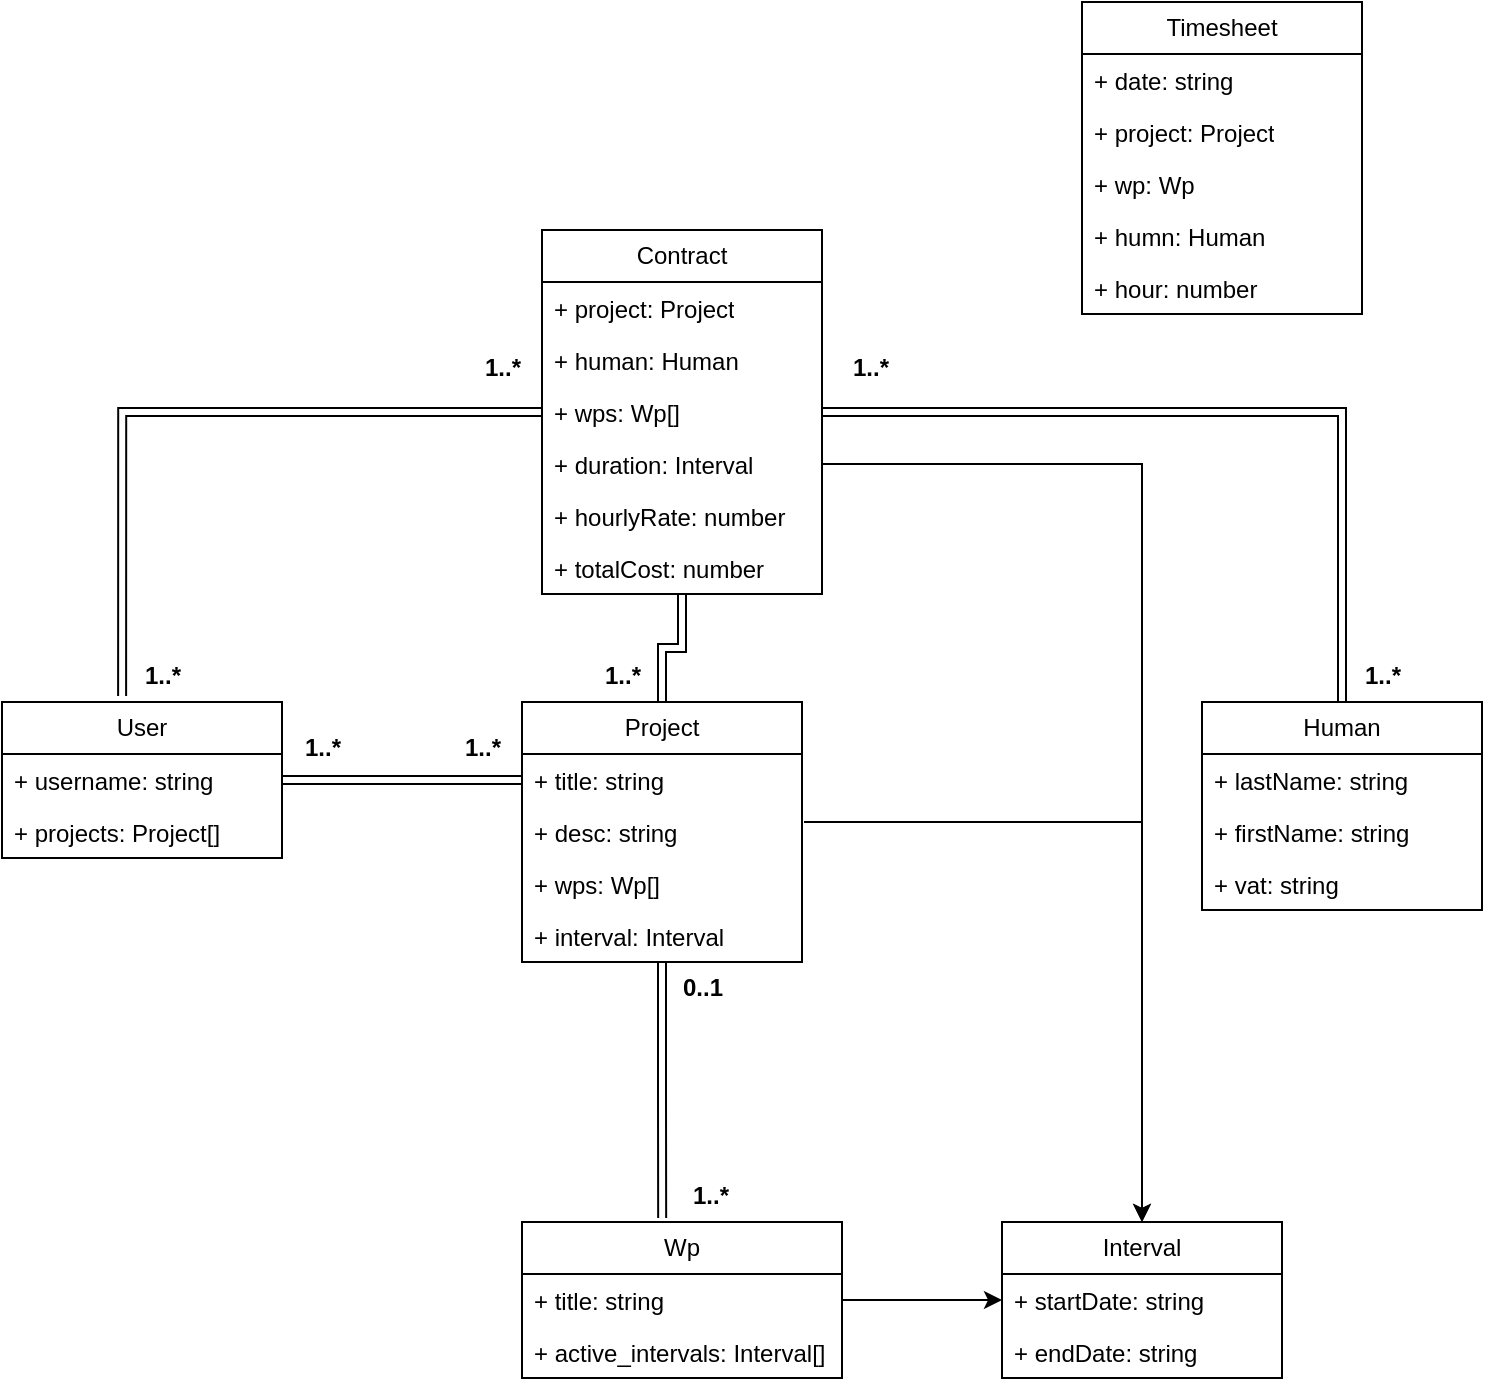 <mxfile version="23.1.1" type="device">
  <diagram id="C5RBs43oDa-KdzZeNtuy" name="Page-1">
    <mxGraphModel dx="1434" dy="746" grid="1" gridSize="10" guides="1" tooltips="1" connect="1" arrows="1" fold="1" page="1" pageScale="1" pageWidth="827" pageHeight="1169" math="0" shadow="0">
      <root>
        <mxCell id="WIyWlLk6GJQsqaUBKTNV-0" />
        <mxCell id="WIyWlLk6GJQsqaUBKTNV-1" parent="WIyWlLk6GJQsqaUBKTNV-0" />
        <mxCell id="FoKzM-1AQg_04eerCOt0-0" value="Wp" style="swimlane;fontStyle=0;childLayout=stackLayout;horizontal=1;startSize=26;fillColor=none;horizontalStack=0;resizeParent=1;resizeParentMax=0;resizeLast=0;collapsible=1;marginBottom=0;whiteSpace=wrap;html=1;" parent="WIyWlLk6GJQsqaUBKTNV-1" vertex="1">
          <mxGeometry x="320" y="640" width="160" height="78" as="geometry" />
        </mxCell>
        <mxCell id="FoKzM-1AQg_04eerCOt0-1" value="+ title: string&lt;br&gt;" style="text;strokeColor=none;fillColor=none;align=left;verticalAlign=top;spacingLeft=4;spacingRight=4;overflow=hidden;rotatable=0;points=[[0,0.5],[1,0.5]];portConstraint=eastwest;whiteSpace=wrap;html=1;" parent="FoKzM-1AQg_04eerCOt0-0" vertex="1">
          <mxGeometry y="26" width="160" height="26" as="geometry" />
        </mxCell>
        <mxCell id="FoKzM-1AQg_04eerCOt0-2" value="+ active_intervals: Interval[]&amp;nbsp;" style="text;strokeColor=none;fillColor=none;align=left;verticalAlign=top;spacingLeft=4;spacingRight=4;overflow=hidden;rotatable=0;points=[[0,0.5],[1,0.5]];portConstraint=eastwest;whiteSpace=wrap;html=1;" parent="FoKzM-1AQg_04eerCOt0-0" vertex="1">
          <mxGeometry y="52" width="160" height="26" as="geometry" />
        </mxCell>
        <mxCell id="FoKzM-1AQg_04eerCOt0-8" value="Interval" style="swimlane;fontStyle=0;childLayout=stackLayout;horizontal=1;startSize=26;fillColor=none;horizontalStack=0;resizeParent=1;resizeParentMax=0;resizeLast=0;collapsible=1;marginBottom=0;whiteSpace=wrap;html=1;" parent="WIyWlLk6GJQsqaUBKTNV-1" vertex="1">
          <mxGeometry x="560" y="640" width="140" height="78" as="geometry" />
        </mxCell>
        <mxCell id="FoKzM-1AQg_04eerCOt0-9" value="+ startDate: string" style="text;strokeColor=none;fillColor=none;align=left;verticalAlign=top;spacingLeft=4;spacingRight=4;overflow=hidden;rotatable=0;points=[[0,0.5],[1,0.5]];portConstraint=eastwest;whiteSpace=wrap;html=1;" parent="FoKzM-1AQg_04eerCOt0-8" vertex="1">
          <mxGeometry y="26" width="140" height="26" as="geometry" />
        </mxCell>
        <mxCell id="FoKzM-1AQg_04eerCOt0-10" value="+ endDate: string" style="text;strokeColor=none;fillColor=none;align=left;verticalAlign=top;spacingLeft=4;spacingRight=4;overflow=hidden;rotatable=0;points=[[0,0.5],[1,0.5]];portConstraint=eastwest;whiteSpace=wrap;html=1;" parent="FoKzM-1AQg_04eerCOt0-8" vertex="1">
          <mxGeometry y="52" width="140" height="26" as="geometry" />
        </mxCell>
        <mxCell id="FoKzM-1AQg_04eerCOt0-12" value="Project" style="swimlane;fontStyle=0;childLayout=stackLayout;horizontal=1;startSize=26;horizontalStack=0;resizeParent=1;resizeParentMax=0;resizeLast=0;collapsible=1;marginBottom=0;whiteSpace=wrap;html=1;" parent="WIyWlLk6GJQsqaUBKTNV-1" vertex="1">
          <mxGeometry x="320" y="380" width="140" height="130" as="geometry" />
        </mxCell>
        <mxCell id="FoKzM-1AQg_04eerCOt0-13" value="+ title: string" style="text;strokeColor=none;fillColor=none;align=left;verticalAlign=top;spacingLeft=4;spacingRight=4;overflow=hidden;rotatable=0;points=[[0,0.5],[1,0.5]];portConstraint=eastwest;whiteSpace=wrap;html=1;" parent="FoKzM-1AQg_04eerCOt0-12" vertex="1">
          <mxGeometry y="26" width="140" height="26" as="geometry" />
        </mxCell>
        <mxCell id="FoKzM-1AQg_04eerCOt0-14" value="+ desc: string" style="text;strokeColor=none;fillColor=none;align=left;verticalAlign=top;spacingLeft=4;spacingRight=4;overflow=hidden;rotatable=0;points=[[0,0.5],[1,0.5]];portConstraint=eastwest;whiteSpace=wrap;html=1;" parent="FoKzM-1AQg_04eerCOt0-12" vertex="1">
          <mxGeometry y="52" width="140" height="26" as="geometry" />
        </mxCell>
        <mxCell id="FoKzM-1AQg_04eerCOt0-15" value="+ wps: Wp[]" style="text;strokeColor=none;fillColor=none;align=left;verticalAlign=top;spacingLeft=4;spacingRight=4;overflow=hidden;rotatable=0;points=[[0,0.5],[1,0.5]];portConstraint=eastwest;whiteSpace=wrap;html=1;" parent="FoKzM-1AQg_04eerCOt0-12" vertex="1">
          <mxGeometry y="78" width="140" height="26" as="geometry" />
        </mxCell>
        <mxCell id="FoKzM-1AQg_04eerCOt0-37" value="+ interval: Interval" style="text;strokeColor=none;fillColor=none;align=left;verticalAlign=top;spacingLeft=4;spacingRight=4;overflow=hidden;rotatable=0;points=[[0,0.5],[1,0.5]];portConstraint=eastwest;whiteSpace=wrap;html=1;" parent="FoKzM-1AQg_04eerCOt0-12" vertex="1">
          <mxGeometry y="104" width="140" height="26" as="geometry" />
        </mxCell>
        <mxCell id="FoKzM-1AQg_04eerCOt0-21" style="edgeStyle=orthogonalEdgeStyle;rounded=0;orthogonalLoop=1;jettySize=auto;html=1;entryX=0.5;entryY=0;entryDx=0;entryDy=0;" parent="WIyWlLk6GJQsqaUBKTNV-1" target="FoKzM-1AQg_04eerCOt0-8" edge="1">
          <mxGeometry relative="1" as="geometry">
            <mxPoint x="461" y="440" as="sourcePoint" />
            <Array as="points">
              <mxPoint x="461" y="440" />
              <mxPoint x="630" y="440" />
            </Array>
          </mxGeometry>
        </mxCell>
        <mxCell id="FoKzM-1AQg_04eerCOt0-22" style="edgeStyle=orthogonalEdgeStyle;rounded=0;orthogonalLoop=1;jettySize=auto;html=1;entryX=0;entryY=0.5;entryDx=0;entryDy=0;" parent="WIyWlLk6GJQsqaUBKTNV-1" source="FoKzM-1AQg_04eerCOt0-1" target="FoKzM-1AQg_04eerCOt0-9" edge="1">
          <mxGeometry relative="1" as="geometry" />
        </mxCell>
        <mxCell id="FoKzM-1AQg_04eerCOt0-39" style="edgeStyle=orthogonalEdgeStyle;rounded=0;orthogonalLoop=1;jettySize=auto;html=1;entryX=0;entryY=0.5;entryDx=0;entryDy=0;shape=link;" parent="WIyWlLk6GJQsqaUBKTNV-1" source="FoKzM-1AQg_04eerCOt0-24" target="FoKzM-1AQg_04eerCOt0-13" edge="1">
          <mxGeometry relative="1" as="geometry" />
        </mxCell>
        <mxCell id="FoKzM-1AQg_04eerCOt0-24" value="User" style="swimlane;fontStyle=0;childLayout=stackLayout;horizontal=1;startSize=26;horizontalStack=0;resizeParent=1;resizeParentMax=0;resizeLast=0;collapsible=1;marginBottom=0;whiteSpace=wrap;html=1;" parent="WIyWlLk6GJQsqaUBKTNV-1" vertex="1">
          <mxGeometry x="60" y="380" width="140" height="78" as="geometry" />
        </mxCell>
        <mxCell id="FoKzM-1AQg_04eerCOt0-25" value="+ username: string" style="text;strokeColor=none;fillColor=none;align=left;verticalAlign=top;spacingLeft=4;spacingRight=4;overflow=hidden;rotatable=0;points=[[0,0.5],[1,0.5]];portConstraint=eastwest;whiteSpace=wrap;html=1;" parent="FoKzM-1AQg_04eerCOt0-24" vertex="1">
          <mxGeometry y="26" width="140" height="26" as="geometry" />
        </mxCell>
        <mxCell id="FoKzM-1AQg_04eerCOt0-26" value="+ projects: Project[]" style="text;strokeColor=none;fillColor=none;align=left;verticalAlign=top;spacingLeft=4;spacingRight=4;overflow=hidden;rotatable=0;points=[[0,0.5],[1,0.5]];portConstraint=eastwest;whiteSpace=wrap;html=1;" parent="FoKzM-1AQg_04eerCOt0-24" vertex="1">
          <mxGeometry y="52" width="140" height="26" as="geometry" />
        </mxCell>
        <mxCell id="FoKzM-1AQg_04eerCOt0-32" style="edgeStyle=orthogonalEdgeStyle;rounded=0;orthogonalLoop=1;jettySize=auto;html=1;entryX=0.438;entryY=-0.026;entryDx=0;entryDy=0;entryPerimeter=0;strokeColor=default;curved=0;shape=link;" parent="WIyWlLk6GJQsqaUBKTNV-1" source="FoKzM-1AQg_04eerCOt0-12" target="FoKzM-1AQg_04eerCOt0-0" edge="1">
          <mxGeometry relative="1" as="geometry" />
        </mxCell>
        <mxCell id="FoKzM-1AQg_04eerCOt0-35" value="0..1" style="text;align=center;fontStyle=1;verticalAlign=middle;spacingLeft=3;spacingRight=3;strokeColor=none;rotatable=0;points=[[0,0.5],[1,0.5]];portConstraint=eastwest;html=1;" parent="WIyWlLk6GJQsqaUBKTNV-1" vertex="1">
          <mxGeometry x="370" y="510" width="80" height="26" as="geometry" />
        </mxCell>
        <mxCell id="FoKzM-1AQg_04eerCOt0-36" value="1..*" style="text;align=center;fontStyle=1;verticalAlign=middle;spacingLeft=3;spacingRight=3;strokeColor=none;rotatable=0;points=[[0,0.5],[1,0.5]];portConstraint=eastwest;html=1;" parent="WIyWlLk6GJQsqaUBKTNV-1" vertex="1">
          <mxGeometry x="374" y="614" width="80" height="26" as="geometry" />
        </mxCell>
        <mxCell id="FoKzM-1AQg_04eerCOt0-40" value="1..*" style="text;align=center;fontStyle=1;verticalAlign=middle;spacingLeft=3;spacingRight=3;strokeColor=none;rotatable=0;points=[[0,0.5],[1,0.5]];portConstraint=eastwest;html=1;" parent="WIyWlLk6GJQsqaUBKTNV-1" vertex="1">
          <mxGeometry x="180" y="390" width="80" height="26" as="geometry" />
        </mxCell>
        <mxCell id="FoKzM-1AQg_04eerCOt0-41" value="1..*" style="text;align=center;fontStyle=1;verticalAlign=middle;spacingLeft=3;spacingRight=3;strokeColor=none;rotatable=0;points=[[0,0.5],[1,0.5]];portConstraint=eastwest;html=1;" parent="WIyWlLk6GJQsqaUBKTNV-1" vertex="1">
          <mxGeometry x="260" y="390" width="80" height="26" as="geometry" />
        </mxCell>
        <mxCell id="FoKzM-1AQg_04eerCOt0-42" value="Human" style="swimlane;fontStyle=0;childLayout=stackLayout;horizontal=1;startSize=26;fillColor=none;horizontalStack=0;resizeParent=1;resizeParentMax=0;resizeLast=0;collapsible=1;marginBottom=0;whiteSpace=wrap;html=1;" parent="WIyWlLk6GJQsqaUBKTNV-1" vertex="1">
          <mxGeometry x="660" y="380" width="140" height="104" as="geometry" />
        </mxCell>
        <mxCell id="FoKzM-1AQg_04eerCOt0-43" value="+ lastName: string" style="text;strokeColor=none;fillColor=none;align=left;verticalAlign=top;spacingLeft=4;spacingRight=4;overflow=hidden;rotatable=0;points=[[0,0.5],[1,0.5]];portConstraint=eastwest;whiteSpace=wrap;html=1;" parent="FoKzM-1AQg_04eerCOt0-42" vertex="1">
          <mxGeometry y="26" width="140" height="26" as="geometry" />
        </mxCell>
        <mxCell id="FoKzM-1AQg_04eerCOt0-44" value="+ firstName: string" style="text;strokeColor=none;fillColor=none;align=left;verticalAlign=top;spacingLeft=4;spacingRight=4;overflow=hidden;rotatable=0;points=[[0,0.5],[1,0.5]];portConstraint=eastwest;whiteSpace=wrap;html=1;" parent="FoKzM-1AQg_04eerCOt0-42" vertex="1">
          <mxGeometry y="52" width="140" height="26" as="geometry" />
        </mxCell>
        <mxCell id="FoKzM-1AQg_04eerCOt0-45" value="+ vat: string" style="text;strokeColor=none;fillColor=none;align=left;verticalAlign=top;spacingLeft=4;spacingRight=4;overflow=hidden;rotatable=0;points=[[0,0.5],[1,0.5]];portConstraint=eastwest;whiteSpace=wrap;html=1;" parent="FoKzM-1AQg_04eerCOt0-42" vertex="1">
          <mxGeometry y="78" width="140" height="26" as="geometry" />
        </mxCell>
        <mxCell id="FoKzM-1AQg_04eerCOt0-58" style="edgeStyle=orthogonalEdgeStyle;rounded=0;orthogonalLoop=1;jettySize=auto;html=1;entryX=0.5;entryY=0;entryDx=0;entryDy=0;shape=link;" parent="WIyWlLk6GJQsqaUBKTNV-1" source="FoKzM-1AQg_04eerCOt0-50" target="FoKzM-1AQg_04eerCOt0-42" edge="1">
          <mxGeometry relative="1" as="geometry" />
        </mxCell>
        <mxCell id="FoKzM-1AQg_04eerCOt0-61" style="edgeStyle=orthogonalEdgeStyle;rounded=0;orthogonalLoop=1;jettySize=auto;html=1;entryX=0.5;entryY=0;entryDx=0;entryDy=0;shape=link;" parent="WIyWlLk6GJQsqaUBKTNV-1" source="FoKzM-1AQg_04eerCOt0-50" target="FoKzM-1AQg_04eerCOt0-12" edge="1">
          <mxGeometry relative="1" as="geometry" />
        </mxCell>
        <mxCell id="FoKzM-1AQg_04eerCOt0-50" value="Contract" style="swimlane;fontStyle=0;childLayout=stackLayout;horizontal=1;startSize=26;fillColor=none;horizontalStack=0;resizeParent=1;resizeParentMax=0;resizeLast=0;collapsible=1;marginBottom=0;whiteSpace=wrap;html=1;" parent="WIyWlLk6GJQsqaUBKTNV-1" vertex="1">
          <mxGeometry x="330" y="144" width="140" height="182" as="geometry" />
        </mxCell>
        <mxCell id="FoKzM-1AQg_04eerCOt0-51" value="+ project: Project" style="text;strokeColor=none;fillColor=none;align=left;verticalAlign=top;spacingLeft=4;spacingRight=4;overflow=hidden;rotatable=0;points=[[0,0.5],[1,0.5]];portConstraint=eastwest;whiteSpace=wrap;html=1;" parent="FoKzM-1AQg_04eerCOt0-50" vertex="1">
          <mxGeometry y="26" width="140" height="26" as="geometry" />
        </mxCell>
        <mxCell id="FoKzM-1AQg_04eerCOt0-52" value="+ human: Human" style="text;strokeColor=none;fillColor=none;align=left;verticalAlign=top;spacingLeft=4;spacingRight=4;overflow=hidden;rotatable=0;points=[[0,0.5],[1,0.5]];portConstraint=eastwest;whiteSpace=wrap;html=1;" parent="FoKzM-1AQg_04eerCOt0-50" vertex="1">
          <mxGeometry y="52" width="140" height="26" as="geometry" />
        </mxCell>
        <mxCell id="FoKzM-1AQg_04eerCOt0-53" value="+ wps: Wp[]" style="text;strokeColor=none;fillColor=none;align=left;verticalAlign=top;spacingLeft=4;spacingRight=4;overflow=hidden;rotatable=0;points=[[0,0.5],[1,0.5]];portConstraint=eastwest;whiteSpace=wrap;html=1;" parent="FoKzM-1AQg_04eerCOt0-50" vertex="1">
          <mxGeometry y="78" width="140" height="26" as="geometry" />
        </mxCell>
        <mxCell id="FoKzM-1AQg_04eerCOt0-54" value="+ duration: Interval" style="text;strokeColor=none;fillColor=none;align=left;verticalAlign=top;spacingLeft=4;spacingRight=4;overflow=hidden;rotatable=0;points=[[0,0.5],[1,0.5]];portConstraint=eastwest;whiteSpace=wrap;html=1;" parent="FoKzM-1AQg_04eerCOt0-50" vertex="1">
          <mxGeometry y="104" width="140" height="26" as="geometry" />
        </mxCell>
        <mxCell id="FoKzM-1AQg_04eerCOt0-55" value="+ hourlyRate: number" style="text;strokeColor=none;fillColor=none;align=left;verticalAlign=top;spacingLeft=4;spacingRight=4;overflow=hidden;rotatable=0;points=[[0,0.5],[1,0.5]];portConstraint=eastwest;whiteSpace=wrap;html=1;" parent="FoKzM-1AQg_04eerCOt0-50" vertex="1">
          <mxGeometry y="130" width="140" height="26" as="geometry" />
        </mxCell>
        <mxCell id="FoKzM-1AQg_04eerCOt0-56" value="+ totalCost: number" style="text;strokeColor=none;fillColor=none;align=left;verticalAlign=top;spacingLeft=4;spacingRight=4;overflow=hidden;rotatable=0;points=[[0,0.5],[1,0.5]];portConstraint=eastwest;whiteSpace=wrap;html=1;" parent="FoKzM-1AQg_04eerCOt0-50" vertex="1">
          <mxGeometry y="156" width="140" height="26" as="geometry" />
        </mxCell>
        <mxCell id="FoKzM-1AQg_04eerCOt0-57" style="edgeStyle=orthogonalEdgeStyle;rounded=0;orthogonalLoop=1;jettySize=auto;html=1;entryX=0.5;entryY=0;entryDx=0;entryDy=0;" parent="WIyWlLk6GJQsqaUBKTNV-1" source="FoKzM-1AQg_04eerCOt0-54" target="FoKzM-1AQg_04eerCOt0-8" edge="1">
          <mxGeometry relative="1" as="geometry" />
        </mxCell>
        <mxCell id="FoKzM-1AQg_04eerCOt0-59" value="1..*" style="text;align=center;fontStyle=1;verticalAlign=middle;spacingLeft=3;spacingRight=3;strokeColor=none;rotatable=0;points=[[0,0.5],[1,0.5]];portConstraint=eastwest;html=1;" parent="WIyWlLk6GJQsqaUBKTNV-1" vertex="1">
          <mxGeometry x="454" y="200" width="80" height="26" as="geometry" />
        </mxCell>
        <mxCell id="FoKzM-1AQg_04eerCOt0-60" value="1..*" style="text;align=center;fontStyle=1;verticalAlign=middle;spacingLeft=3;spacingRight=3;strokeColor=none;rotatable=0;points=[[0,0.5],[1,0.5]];portConstraint=eastwest;html=1;" parent="WIyWlLk6GJQsqaUBKTNV-1" vertex="1">
          <mxGeometry x="710" y="354" width="80" height="26" as="geometry" />
        </mxCell>
        <mxCell id="FoKzM-1AQg_04eerCOt0-62" value="1..*" style="text;align=center;fontStyle=1;verticalAlign=middle;spacingLeft=3;spacingRight=3;strokeColor=none;rotatable=0;points=[[0,0.5],[1,0.5]];portConstraint=eastwest;html=1;" parent="WIyWlLk6GJQsqaUBKTNV-1" vertex="1">
          <mxGeometry x="330" y="354" width="80" height="26" as="geometry" />
        </mxCell>
        <mxCell id="FoKzM-1AQg_04eerCOt0-64" style="edgeStyle=orthogonalEdgeStyle;rounded=0;orthogonalLoop=1;jettySize=auto;html=1;entryX=0.429;entryY=-0.038;entryDx=0;entryDy=0;entryPerimeter=0;shape=link;" parent="WIyWlLk6GJQsqaUBKTNV-1" source="FoKzM-1AQg_04eerCOt0-50" target="FoKzM-1AQg_04eerCOt0-24" edge="1">
          <mxGeometry relative="1" as="geometry" />
        </mxCell>
        <mxCell id="FoKzM-1AQg_04eerCOt0-65" value="1..*" style="text;align=center;fontStyle=1;verticalAlign=middle;spacingLeft=3;spacingRight=3;strokeColor=none;rotatable=0;points=[[0,0.5],[1,0.5]];portConstraint=eastwest;html=1;" parent="WIyWlLk6GJQsqaUBKTNV-1" vertex="1">
          <mxGeometry x="100" y="354" width="80" height="26" as="geometry" />
        </mxCell>
        <mxCell id="FoKzM-1AQg_04eerCOt0-66" value="1..*" style="text;align=center;fontStyle=1;verticalAlign=middle;spacingLeft=3;spacingRight=3;strokeColor=none;rotatable=0;points=[[0,0.5],[1,0.5]];portConstraint=eastwest;html=1;" parent="WIyWlLk6GJQsqaUBKTNV-1" vertex="1">
          <mxGeometry x="270" y="200" width="80" height="26" as="geometry" />
        </mxCell>
        <mxCell id="FoKzM-1AQg_04eerCOt0-67" value="Timesheet" style="swimlane;fontStyle=0;childLayout=stackLayout;horizontal=1;startSize=26;fillColor=none;horizontalStack=0;resizeParent=1;resizeParentMax=0;resizeLast=0;collapsible=1;marginBottom=0;whiteSpace=wrap;html=1;" parent="WIyWlLk6GJQsqaUBKTNV-1" vertex="1">
          <mxGeometry x="600" y="30" width="140" height="156" as="geometry" />
        </mxCell>
        <mxCell id="FoKzM-1AQg_04eerCOt0-68" value="+ date: string" style="text;strokeColor=none;fillColor=none;align=left;verticalAlign=top;spacingLeft=4;spacingRight=4;overflow=hidden;rotatable=0;points=[[0,0.5],[1,0.5]];portConstraint=eastwest;whiteSpace=wrap;html=1;" parent="FoKzM-1AQg_04eerCOt0-67" vertex="1">
          <mxGeometry y="26" width="140" height="26" as="geometry" />
        </mxCell>
        <mxCell id="FoKzM-1AQg_04eerCOt0-69" value="+ project: Project" style="text;strokeColor=none;fillColor=none;align=left;verticalAlign=top;spacingLeft=4;spacingRight=4;overflow=hidden;rotatable=0;points=[[0,0.5],[1,0.5]];portConstraint=eastwest;whiteSpace=wrap;html=1;" parent="FoKzM-1AQg_04eerCOt0-67" vertex="1">
          <mxGeometry y="52" width="140" height="26" as="geometry" />
        </mxCell>
        <mxCell id="FoKzM-1AQg_04eerCOt0-70" value="+ wp: Wp" style="text;strokeColor=none;fillColor=none;align=left;verticalAlign=top;spacingLeft=4;spacingRight=4;overflow=hidden;rotatable=0;points=[[0,0.5],[1,0.5]];portConstraint=eastwest;whiteSpace=wrap;html=1;" parent="FoKzM-1AQg_04eerCOt0-67" vertex="1">
          <mxGeometry y="78" width="140" height="26" as="geometry" />
        </mxCell>
        <mxCell id="FoKzM-1AQg_04eerCOt0-71" value="+ humn: Human" style="text;strokeColor=none;fillColor=none;align=left;verticalAlign=top;spacingLeft=4;spacingRight=4;overflow=hidden;rotatable=0;points=[[0,0.5],[1,0.5]];portConstraint=eastwest;whiteSpace=wrap;html=1;" parent="FoKzM-1AQg_04eerCOt0-67" vertex="1">
          <mxGeometry y="104" width="140" height="26" as="geometry" />
        </mxCell>
        <mxCell id="FoKzM-1AQg_04eerCOt0-72" value="+ hour: number" style="text;strokeColor=none;fillColor=none;align=left;verticalAlign=top;spacingLeft=4;spacingRight=4;overflow=hidden;rotatable=0;points=[[0,0.5],[1,0.5]];portConstraint=eastwest;whiteSpace=wrap;html=1;" parent="FoKzM-1AQg_04eerCOt0-67" vertex="1">
          <mxGeometry y="130" width="140" height="26" as="geometry" />
        </mxCell>
      </root>
    </mxGraphModel>
  </diagram>
</mxfile>
